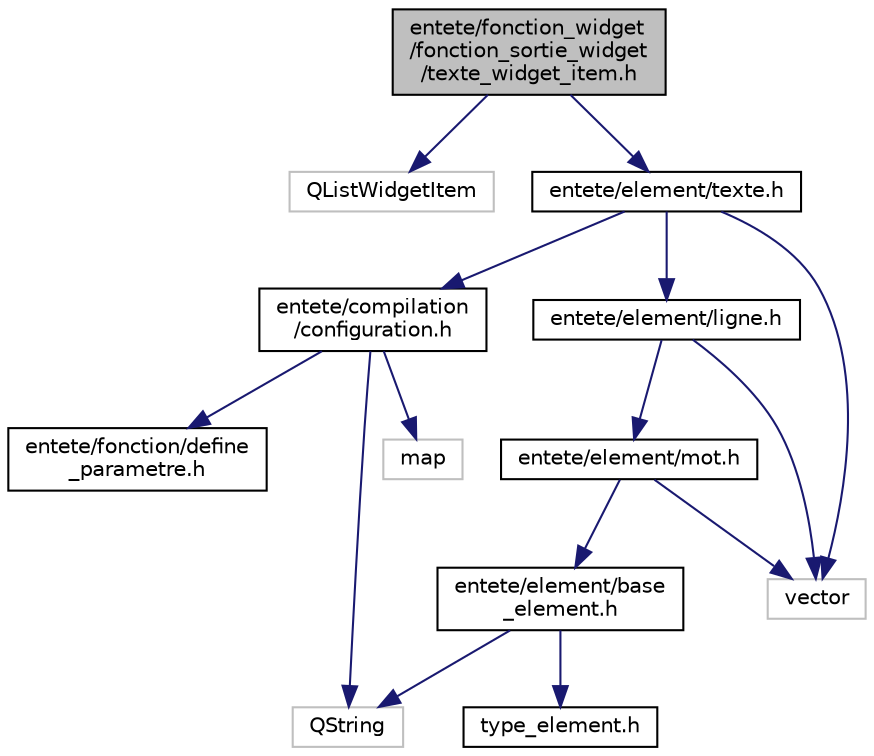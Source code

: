 digraph "entete/fonction_widget/fonction_sortie_widget/texte_widget_item.h"
{
  edge [fontname="Helvetica",fontsize="10",labelfontname="Helvetica",labelfontsize="10"];
  node [fontname="Helvetica",fontsize="10",shape=record];
  Node0 [label="entete/fonction_widget\l/fonction_sortie_widget\l/texte_widget_item.h",height=0.2,width=0.4,color="black", fillcolor="grey75", style="filled", fontcolor="black"];
  Node0 -> Node1 [color="midnightblue",fontsize="10",style="solid",fontname="Helvetica"];
  Node1 [label="QListWidgetItem",height=0.2,width=0.4,color="grey75", fillcolor="white", style="filled"];
  Node0 -> Node2 [color="midnightblue",fontsize="10",style="solid",fontname="Helvetica"];
  Node2 [label="entete/element/texte.h",height=0.2,width=0.4,color="black", fillcolor="white", style="filled",URL="$texte_8h.html",tooltip="Fichier de déclaration de la classe texte. "];
  Node2 -> Node3 [color="midnightblue",fontsize="10",style="solid",fontname="Helvetica"];
  Node3 [label="entete/compilation\l/configuration.h",height=0.2,width=0.4,color="black", fillcolor="white", style="filled",URL="$configuration_8h.html",tooltip="Fichier de déclaration de la classe configuration. "];
  Node3 -> Node4 [color="midnightblue",fontsize="10",style="solid",fontname="Helvetica"];
  Node4 [label="entete/fonction/define\l_parametre.h",height=0.2,width=0.4,color="black", fillcolor="white", style="filled",URL="$define__parametre_8h.html",tooltip="Déclaration des énumérations utiles aux parametres. "];
  Node3 -> Node5 [color="midnightblue",fontsize="10",style="solid",fontname="Helvetica"];
  Node5 [label="QString",height=0.2,width=0.4,color="grey75", fillcolor="white", style="filled"];
  Node3 -> Node6 [color="midnightblue",fontsize="10",style="solid",fontname="Helvetica"];
  Node6 [label="map",height=0.2,width=0.4,color="grey75", fillcolor="white", style="filled"];
  Node2 -> Node7 [color="midnightblue",fontsize="10",style="solid",fontname="Helvetica"];
  Node7 [label="entete/element/ligne.h",height=0.2,width=0.4,color="black", fillcolor="white", style="filled",URL="$ligne_8h.html",tooltip="Fichier de déclaration de la classe ligne. "];
  Node7 -> Node8 [color="midnightblue",fontsize="10",style="solid",fontname="Helvetica"];
  Node8 [label="entete/element/mot.h",height=0.2,width=0.4,color="black", fillcolor="white", style="filled",URL="$mot_8h.html",tooltip="Fichier de déclaration de la classe mot. "];
  Node8 -> Node9 [color="midnightblue",fontsize="10",style="solid",fontname="Helvetica"];
  Node9 [label="entete/element/base\l_element.h",height=0.2,width=0.4,color="black", fillcolor="white", style="filled",URL="$base__element_8h.html",tooltip="Fichier de déclaration de la classe bae_element. "];
  Node9 -> Node10 [color="midnightblue",fontsize="10",style="solid",fontname="Helvetica"];
  Node10 [label="type_element.h",height=0.2,width=0.4,color="black", fillcolor="white", style="filled",URL="$type__element_8h.html"];
  Node9 -> Node5 [color="midnightblue",fontsize="10",style="solid",fontname="Helvetica"];
  Node8 -> Node11 [color="midnightblue",fontsize="10",style="solid",fontname="Helvetica"];
  Node11 [label="vector",height=0.2,width=0.4,color="grey75", fillcolor="white", style="filled"];
  Node7 -> Node11 [color="midnightblue",fontsize="10",style="solid",fontname="Helvetica"];
  Node2 -> Node11 [color="midnightblue",fontsize="10",style="solid",fontname="Helvetica"];
}
